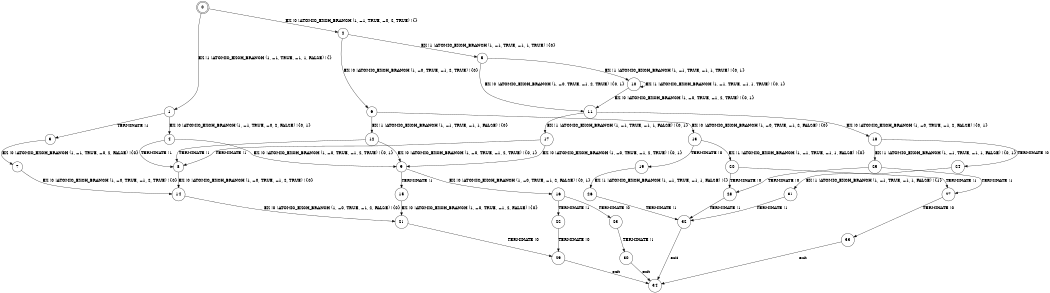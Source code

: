 digraph BCG {
size = "7, 10.5";
center = TRUE;
node [shape = circle];
0 [peripheries = 2];
0 -> 1 [label = "EX !1 !ATOMIC_EXCH_BRANCH (1, +1, TRUE, +1, 1, FALSE) !{}"];
0 -> 2 [label = "EX !0 !ATOMIC_EXCH_BRANCH (1, +1, TRUE, +0, 2, TRUE) !{}"];
1 -> 3 [label = "TERMINATE !1"];
1 -> 4 [label = "EX !0 !ATOMIC_EXCH_BRANCH (1, +1, TRUE, +0, 2, FALSE) !{0, 1}"];
2 -> 5 [label = "EX !1 !ATOMIC_EXCH_BRANCH (1, +1, TRUE, +1, 1, TRUE) !{0}"];
2 -> 6 [label = "EX !0 !ATOMIC_EXCH_BRANCH (1, +0, TRUE, +1, 2, TRUE) !{0}"];
3 -> 7 [label = "EX !0 !ATOMIC_EXCH_BRANCH (1, +1, TRUE, +0, 2, FALSE) !{0}"];
4 -> 8 [label = "TERMINATE !1"];
4 -> 9 [label = "EX !0 !ATOMIC_EXCH_BRANCH (1, +0, TRUE, +1, 2, TRUE) !{0, 1}"];
5 -> 10 [label = "EX !1 !ATOMIC_EXCH_BRANCH (1, +1, TRUE, +1, 1, TRUE) !{0, 1}"];
5 -> 11 [label = "EX !0 !ATOMIC_EXCH_BRANCH (1, +0, TRUE, +1, 2, TRUE) !{0, 1}"];
6 -> 12 [label = "EX !1 !ATOMIC_EXCH_BRANCH (1, +1, TRUE, +1, 1, FALSE) !{0}"];
6 -> 13 [label = "EX !0 !ATOMIC_EXCH_BRANCH (1, +0, TRUE, +1, 2, FALSE) !{0}"];
7 -> 14 [label = "EX !0 !ATOMIC_EXCH_BRANCH (1, +0, TRUE, +1, 2, TRUE) !{0}"];
8 -> 14 [label = "EX !0 !ATOMIC_EXCH_BRANCH (1, +0, TRUE, +1, 2, TRUE) !{0}"];
9 -> 15 [label = "TERMINATE !1"];
9 -> 16 [label = "EX !0 !ATOMIC_EXCH_BRANCH (1, +0, TRUE, +1, 2, FALSE) !{0, 1}"];
10 -> 10 [label = "EX !1 !ATOMIC_EXCH_BRANCH (1, +1, TRUE, +1, 1, TRUE) !{0, 1}"];
10 -> 11 [label = "EX !0 !ATOMIC_EXCH_BRANCH (1, +0, TRUE, +1, 2, TRUE) !{0, 1}"];
11 -> 17 [label = "EX !1 !ATOMIC_EXCH_BRANCH (1, +1, TRUE, +1, 1, FALSE) !{0, 1}"];
11 -> 18 [label = "EX !0 !ATOMIC_EXCH_BRANCH (1, +0, TRUE, +1, 2, FALSE) !{0, 1}"];
12 -> 8 [label = "TERMINATE !1"];
12 -> 9 [label = "EX !0 !ATOMIC_EXCH_BRANCH (1, +0, TRUE, +1, 2, TRUE) !{0, 1}"];
13 -> 19 [label = "TERMINATE !0"];
13 -> 20 [label = "EX !1 !ATOMIC_EXCH_BRANCH (1, +1, TRUE, +1, 1, FALSE) !{0}"];
14 -> 21 [label = "EX !0 !ATOMIC_EXCH_BRANCH (1, +0, TRUE, +1, 2, FALSE) !{0}"];
15 -> 21 [label = "EX !0 !ATOMIC_EXCH_BRANCH (1, +0, TRUE, +1, 2, FALSE) !{0}"];
16 -> 22 [label = "TERMINATE !1"];
16 -> 23 [label = "TERMINATE !0"];
17 -> 8 [label = "TERMINATE !1"];
17 -> 9 [label = "EX !0 !ATOMIC_EXCH_BRANCH (1, +0, TRUE, +1, 2, TRUE) !{0, 1}"];
18 -> 24 [label = "TERMINATE !0"];
18 -> 25 [label = "EX !1 !ATOMIC_EXCH_BRANCH (1, +1, TRUE, +1, 1, FALSE) !{0, 1}"];
19 -> 26 [label = "EX !1 !ATOMIC_EXCH_BRANCH (1, +1, TRUE, +1, 1, FALSE) !{}"];
20 -> 27 [label = "TERMINATE !1"];
20 -> 28 [label = "TERMINATE !0"];
21 -> 29 [label = "TERMINATE !0"];
22 -> 29 [label = "TERMINATE !0"];
23 -> 30 [label = "TERMINATE !1"];
24 -> 31 [label = "EX !1 !ATOMIC_EXCH_BRANCH (1, +1, TRUE, +1, 1, FALSE) !{1}"];
25 -> 27 [label = "TERMINATE !1"];
25 -> 28 [label = "TERMINATE !0"];
26 -> 32 [label = "TERMINATE !1"];
27 -> 33 [label = "TERMINATE !0"];
28 -> 32 [label = "TERMINATE !1"];
29 -> 34 [label = "exit"];
30 -> 34 [label = "exit"];
31 -> 32 [label = "TERMINATE !1"];
32 -> 34 [label = "exit"];
33 -> 34 [label = "exit"];
}
